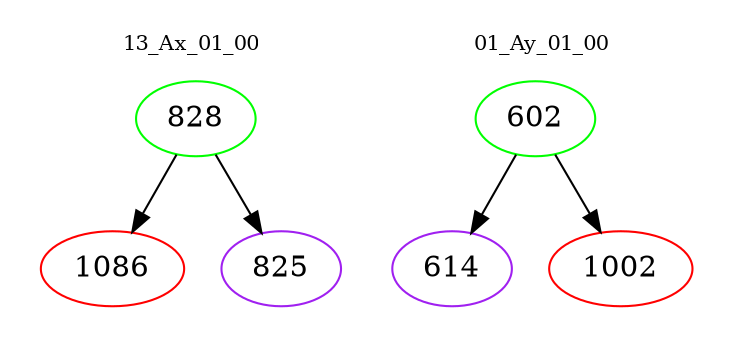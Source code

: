 digraph{
subgraph cluster_0 {
color = white
label = "13_Ax_01_00";
fontsize=10;
T0_828 [label="828", color="green"]
T0_828 -> T0_1086 [color="black"]
T0_1086 [label="1086", color="red"]
T0_828 -> T0_825 [color="black"]
T0_825 [label="825", color="purple"]
}
subgraph cluster_1 {
color = white
label = "01_Ay_01_00";
fontsize=10;
T1_602 [label="602", color="green"]
T1_602 -> T1_614 [color="black"]
T1_614 [label="614", color="purple"]
T1_602 -> T1_1002 [color="black"]
T1_1002 [label="1002", color="red"]
}
}
